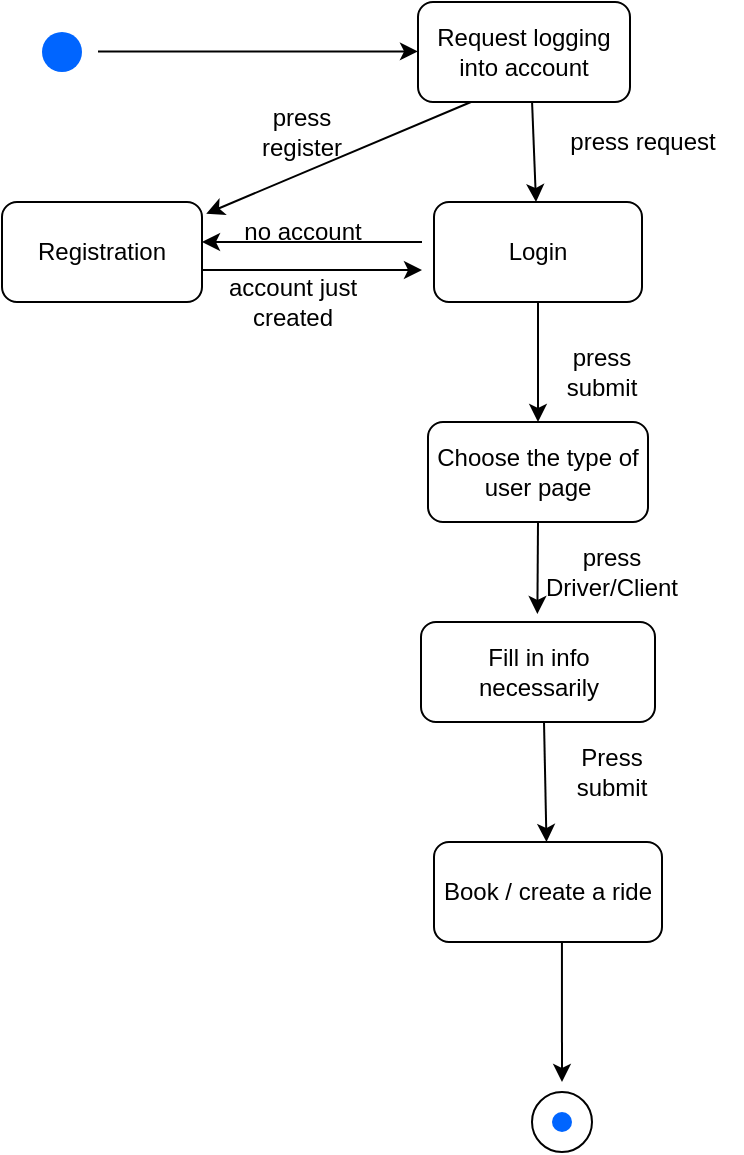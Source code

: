 <mxfile version="22.1.11" type="device">
  <diagram name="Page-1" id="rVOtAY6NmmJKHB6bPx4k">
    <mxGraphModel dx="1161" dy="561" grid="1" gridSize="10" guides="1" tooltips="1" connect="1" arrows="1" fold="1" page="1" pageScale="1" pageWidth="827" pageHeight="1169" math="0" shadow="0">
      <root>
        <mxCell id="0" />
        <mxCell id="1" parent="0" />
        <mxCell id="Tnq-UF4A5gMuXepGTaUO-1" value="" style="shape=ellipse;fillColor=#0065FF;strokeColor=none;html=1;sketch=0;" parent="1" vertex="1">
          <mxGeometry x="90" y="215" width="20" height="20" as="geometry" />
        </mxCell>
        <mxCell id="Tnq-UF4A5gMuXepGTaUO-5" value="Login" style="rounded=1;whiteSpace=wrap;html=1;" parent="1" vertex="1">
          <mxGeometry x="286" y="300" width="104" height="50" as="geometry" />
        </mxCell>
        <mxCell id="Tnq-UF4A5gMuXepGTaUO-6" value="" style="endArrow=classic;html=1;rounded=0;exitX=0.5;exitY=1;exitDx=0;exitDy=0;entryX=0.5;entryY=0;entryDx=0;entryDy=0;" parent="1" source="Tnq-UF4A5gMuXepGTaUO-5" target="Tnq-UF4A5gMuXepGTaUO-7" edge="1">
          <mxGeometry width="50" height="50" relative="1" as="geometry">
            <mxPoint x="320" y="310" as="sourcePoint" />
            <mxPoint x="332" y="350" as="targetPoint" />
          </mxGeometry>
        </mxCell>
        <mxCell id="Tnq-UF4A5gMuXepGTaUO-7" value="Choose the type of user page" style="rounded=1;whiteSpace=wrap;html=1;" parent="1" vertex="1">
          <mxGeometry x="283" y="410" width="110" height="50" as="geometry" />
        </mxCell>
        <mxCell id="Tnq-UF4A5gMuXepGTaUO-8" value="Request logging into account" style="rounded=1;whiteSpace=wrap;html=1;" parent="1" vertex="1">
          <mxGeometry x="278" y="200" width="106" height="50" as="geometry" />
        </mxCell>
        <mxCell id="Tnq-UF4A5gMuXepGTaUO-9" value="" style="endArrow=classic;html=1;rounded=0;exitX=0.538;exitY=1;exitDx=0;exitDy=0;exitPerimeter=0;" parent="1" source="Tnq-UF4A5gMuXepGTaUO-8" target="Tnq-UF4A5gMuXepGTaUO-5" edge="1">
          <mxGeometry width="50" height="50" relative="1" as="geometry">
            <mxPoint x="320" y="380" as="sourcePoint" />
            <mxPoint x="370" y="330" as="targetPoint" />
          </mxGeometry>
        </mxCell>
        <mxCell id="Tnq-UF4A5gMuXepGTaUO-10" value="" style="endArrow=classic;html=1;rounded=0;entryX=1;entryY=0.4;entryDx=0;entryDy=0;entryPerimeter=0;" parent="1" target="Tnq-UF4A5gMuXepGTaUO-11" edge="1">
          <mxGeometry width="50" height="50" relative="1" as="geometry">
            <mxPoint x="280" y="320" as="sourcePoint" />
            <mxPoint x="210" y="320" as="targetPoint" />
          </mxGeometry>
        </mxCell>
        <mxCell id="Tnq-UF4A5gMuXepGTaUO-11" value="Registration" style="rounded=1;whiteSpace=wrap;html=1;" parent="1" vertex="1">
          <mxGeometry x="70" y="300" width="100" height="50" as="geometry" />
        </mxCell>
        <mxCell id="Tnq-UF4A5gMuXepGTaUO-12" value="" style="endArrow=classic;html=1;rounded=0;entryX=1.021;entryY=0.117;entryDx=0;entryDy=0;exitX=0.25;exitY=1;exitDx=0;exitDy=0;entryPerimeter=0;" parent="1" source="Tnq-UF4A5gMuXepGTaUO-8" target="Tnq-UF4A5gMuXepGTaUO-11" edge="1">
          <mxGeometry width="50" height="50" relative="1" as="geometry">
            <mxPoint x="70" y="300" as="sourcePoint" />
            <mxPoint x="310" y="240" as="targetPoint" />
          </mxGeometry>
        </mxCell>
        <mxCell id="Tnq-UF4A5gMuXepGTaUO-13" value="" style="endArrow=classic;html=1;rounded=0;exitX=1;exitY=0.68;exitDx=0;exitDy=0;exitPerimeter=0;" parent="1" source="Tnq-UF4A5gMuXepGTaUO-11" edge="1">
          <mxGeometry width="50" height="50" relative="1" as="geometry">
            <mxPoint x="170" y="340" as="sourcePoint" />
            <mxPoint x="280" y="334" as="targetPoint" />
          </mxGeometry>
        </mxCell>
        <mxCell id="Tnq-UF4A5gMuXepGTaUO-14" value="" style="endArrow=classic;html=1;rounded=0;" parent="1" edge="1">
          <mxGeometry width="50" height="50" relative="1" as="geometry">
            <mxPoint x="118" y="224.69" as="sourcePoint" />
            <mxPoint x="278" y="224.69" as="targetPoint" />
          </mxGeometry>
        </mxCell>
        <mxCell id="Tnq-UF4A5gMuXepGTaUO-15" value="no account" style="text;html=1;align=center;verticalAlign=middle;resizable=0;points=[];autosize=1;strokeColor=none;fillColor=none;" parent="1" vertex="1">
          <mxGeometry x="180" y="300" width="80" height="30" as="geometry" />
        </mxCell>
        <mxCell id="Tnq-UF4A5gMuXepGTaUO-18" value="account just &lt;br&gt;created" style="text;html=1;align=center;verticalAlign=middle;resizable=0;points=[];autosize=1;strokeColor=none;fillColor=none;" parent="1" vertex="1">
          <mxGeometry x="170" y="330" width="90" height="40" as="geometry" />
        </mxCell>
        <mxCell id="Tnq-UF4A5gMuXepGTaUO-19" value="" style="endArrow=classic;html=1;rounded=0;exitX=0.5;exitY=1;exitDx=0;exitDy=0;" parent="1" source="Tnq-UF4A5gMuXepGTaUO-7" edge="1">
          <mxGeometry width="50" height="50" relative="1" as="geometry">
            <mxPoint x="337.93" y="450.0" as="sourcePoint" />
            <mxPoint x="337.69" y="506" as="targetPoint" />
          </mxGeometry>
        </mxCell>
        <mxCell id="Tnq-UF4A5gMuXepGTaUO-20" value="Fill in info &lt;br&gt;necessarily" style="rounded=1;whiteSpace=wrap;html=1;" parent="1" vertex="1">
          <mxGeometry x="279.5" y="510" width="117" height="50" as="geometry" />
        </mxCell>
        <mxCell id="Tnq-UF4A5gMuXepGTaUO-21" value="Book / create a ride" style="rounded=1;whiteSpace=wrap;html=1;" parent="1" vertex="1">
          <mxGeometry x="286" y="620" width="114" height="50" as="geometry" />
        </mxCell>
        <mxCell id="Tnq-UF4A5gMuXepGTaUO-22" value="" style="endArrow=classic;html=1;rounded=0;" parent="1" edge="1">
          <mxGeometry width="50" height="50" relative="1" as="geometry">
            <mxPoint x="341" y="560" as="sourcePoint" />
            <mxPoint x="342.25" y="620" as="targetPoint" />
          </mxGeometry>
        </mxCell>
        <mxCell id="Tnq-UF4A5gMuXepGTaUO-23" value="" style="ellipse;whiteSpace=wrap;html=1;aspect=fixed;" parent="1" vertex="1">
          <mxGeometry x="335" y="745" width="30" height="30" as="geometry" />
        </mxCell>
        <mxCell id="Tnq-UF4A5gMuXepGTaUO-24" value="" style="shape=ellipse;fillColor=#0065FF;strokeColor=none;html=1;sketch=0;" parent="1" vertex="1">
          <mxGeometry x="345" y="755" width="10" height="10" as="geometry" />
        </mxCell>
        <mxCell id="Tnq-UF4A5gMuXepGTaUO-26" value="" style="endArrow=classic;html=1;rounded=0;exitX=0.561;exitY=1;exitDx=0;exitDy=0;exitPerimeter=0;" parent="1" source="Tnq-UF4A5gMuXepGTaUO-21" edge="1">
          <mxGeometry width="50" height="50" relative="1" as="geometry">
            <mxPoint x="345" y="675" as="sourcePoint" />
            <mxPoint x="350" y="740" as="targetPoint" />
          </mxGeometry>
        </mxCell>
        <mxCell id="Tnq-UF4A5gMuXepGTaUO-27" value="press request" style="text;html=1;align=center;verticalAlign=middle;resizable=0;points=[];autosize=1;strokeColor=none;fillColor=none;" parent="1" vertex="1">
          <mxGeometry x="340" y="255" width="100" height="30" as="geometry" />
        </mxCell>
        <mxCell id="87pGw5o7OFLZ5lAdUEW1-3" value="press submit" style="text;html=1;strokeColor=none;fillColor=none;align=center;verticalAlign=middle;whiteSpace=wrap;rounded=0;" parent="1" vertex="1">
          <mxGeometry x="340" y="370" width="60" height="30" as="geometry" />
        </mxCell>
        <mxCell id="87pGw5o7OFLZ5lAdUEW1-4" value="press Driver/Client" style="text;html=1;strokeColor=none;fillColor=none;align=center;verticalAlign=middle;whiteSpace=wrap;rounded=0;" parent="1" vertex="1">
          <mxGeometry x="345" y="470" width="60" height="30" as="geometry" />
        </mxCell>
        <mxCell id="-UF12pF-sdGdbaj38gRf-1" value="Press submit" style="text;html=1;strokeColor=none;fillColor=none;align=center;verticalAlign=middle;whiteSpace=wrap;rounded=0;" vertex="1" parent="1">
          <mxGeometry x="345" y="570" width="60" height="30" as="geometry" />
        </mxCell>
        <mxCell id="-UF12pF-sdGdbaj38gRf-2" value="press&lt;br&gt;register" style="text;html=1;strokeColor=none;fillColor=none;align=center;verticalAlign=middle;whiteSpace=wrap;rounded=0;" vertex="1" parent="1">
          <mxGeometry x="190" y="250" width="60" height="30" as="geometry" />
        </mxCell>
      </root>
    </mxGraphModel>
  </diagram>
</mxfile>
